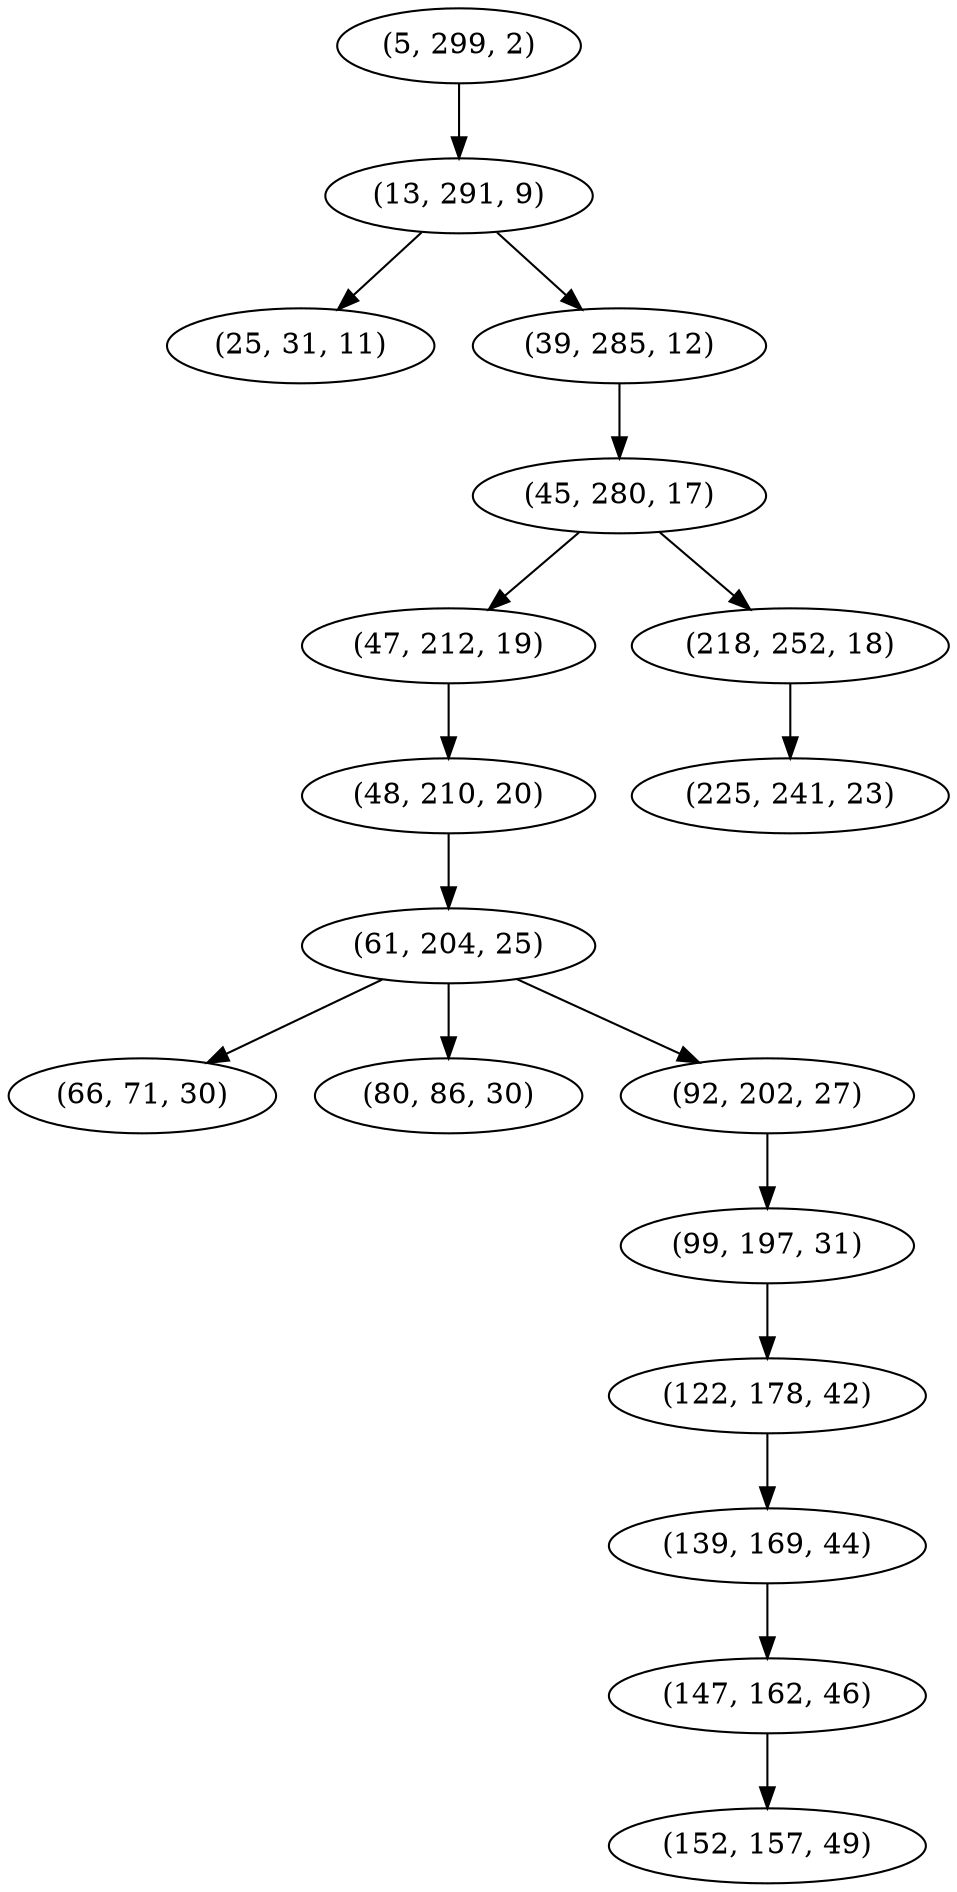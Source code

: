 digraph tree {
    "(5, 299, 2)";
    "(13, 291, 9)";
    "(25, 31, 11)";
    "(39, 285, 12)";
    "(45, 280, 17)";
    "(47, 212, 19)";
    "(48, 210, 20)";
    "(61, 204, 25)";
    "(66, 71, 30)";
    "(80, 86, 30)";
    "(92, 202, 27)";
    "(99, 197, 31)";
    "(122, 178, 42)";
    "(139, 169, 44)";
    "(147, 162, 46)";
    "(152, 157, 49)";
    "(218, 252, 18)";
    "(225, 241, 23)";
    "(5, 299, 2)" -> "(13, 291, 9)";
    "(13, 291, 9)" -> "(25, 31, 11)";
    "(13, 291, 9)" -> "(39, 285, 12)";
    "(39, 285, 12)" -> "(45, 280, 17)";
    "(45, 280, 17)" -> "(47, 212, 19)";
    "(45, 280, 17)" -> "(218, 252, 18)";
    "(47, 212, 19)" -> "(48, 210, 20)";
    "(48, 210, 20)" -> "(61, 204, 25)";
    "(61, 204, 25)" -> "(66, 71, 30)";
    "(61, 204, 25)" -> "(80, 86, 30)";
    "(61, 204, 25)" -> "(92, 202, 27)";
    "(92, 202, 27)" -> "(99, 197, 31)";
    "(99, 197, 31)" -> "(122, 178, 42)";
    "(122, 178, 42)" -> "(139, 169, 44)";
    "(139, 169, 44)" -> "(147, 162, 46)";
    "(147, 162, 46)" -> "(152, 157, 49)";
    "(218, 252, 18)" -> "(225, 241, 23)";
}
